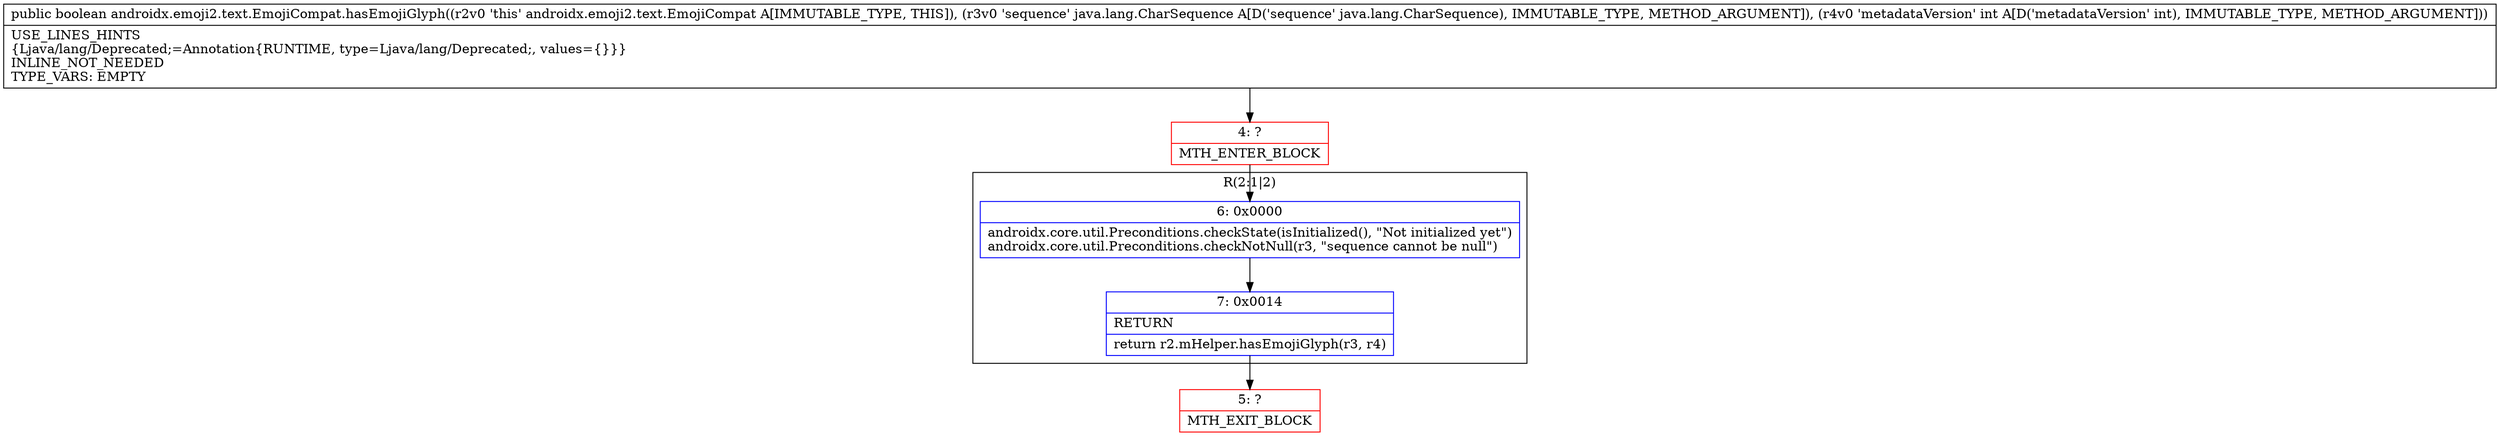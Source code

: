 digraph "CFG forandroidx.emoji2.text.EmojiCompat.hasEmojiGlyph(Ljava\/lang\/CharSequence;I)Z" {
subgraph cluster_Region_1147768009 {
label = "R(2:1|2)";
node [shape=record,color=blue];
Node_6 [shape=record,label="{6\:\ 0x0000|androidx.core.util.Preconditions.checkState(isInitialized(), \"Not initialized yet\")\landroidx.core.util.Preconditions.checkNotNull(r3, \"sequence cannot be null\")\l}"];
Node_7 [shape=record,label="{7\:\ 0x0014|RETURN\l|return r2.mHelper.hasEmojiGlyph(r3, r4)\l}"];
}
Node_4 [shape=record,color=red,label="{4\:\ ?|MTH_ENTER_BLOCK\l}"];
Node_5 [shape=record,color=red,label="{5\:\ ?|MTH_EXIT_BLOCK\l}"];
MethodNode[shape=record,label="{public boolean androidx.emoji2.text.EmojiCompat.hasEmojiGlyph((r2v0 'this' androidx.emoji2.text.EmojiCompat A[IMMUTABLE_TYPE, THIS]), (r3v0 'sequence' java.lang.CharSequence A[D('sequence' java.lang.CharSequence), IMMUTABLE_TYPE, METHOD_ARGUMENT]), (r4v0 'metadataVersion' int A[D('metadataVersion' int), IMMUTABLE_TYPE, METHOD_ARGUMENT]))  | USE_LINES_HINTS\l\{Ljava\/lang\/Deprecated;=Annotation\{RUNTIME, type=Ljava\/lang\/Deprecated;, values=\{\}\}\}\lINLINE_NOT_NEEDED\lTYPE_VARS: EMPTY\l}"];
MethodNode -> Node_4;Node_6 -> Node_7;
Node_7 -> Node_5;
Node_4 -> Node_6;
}

